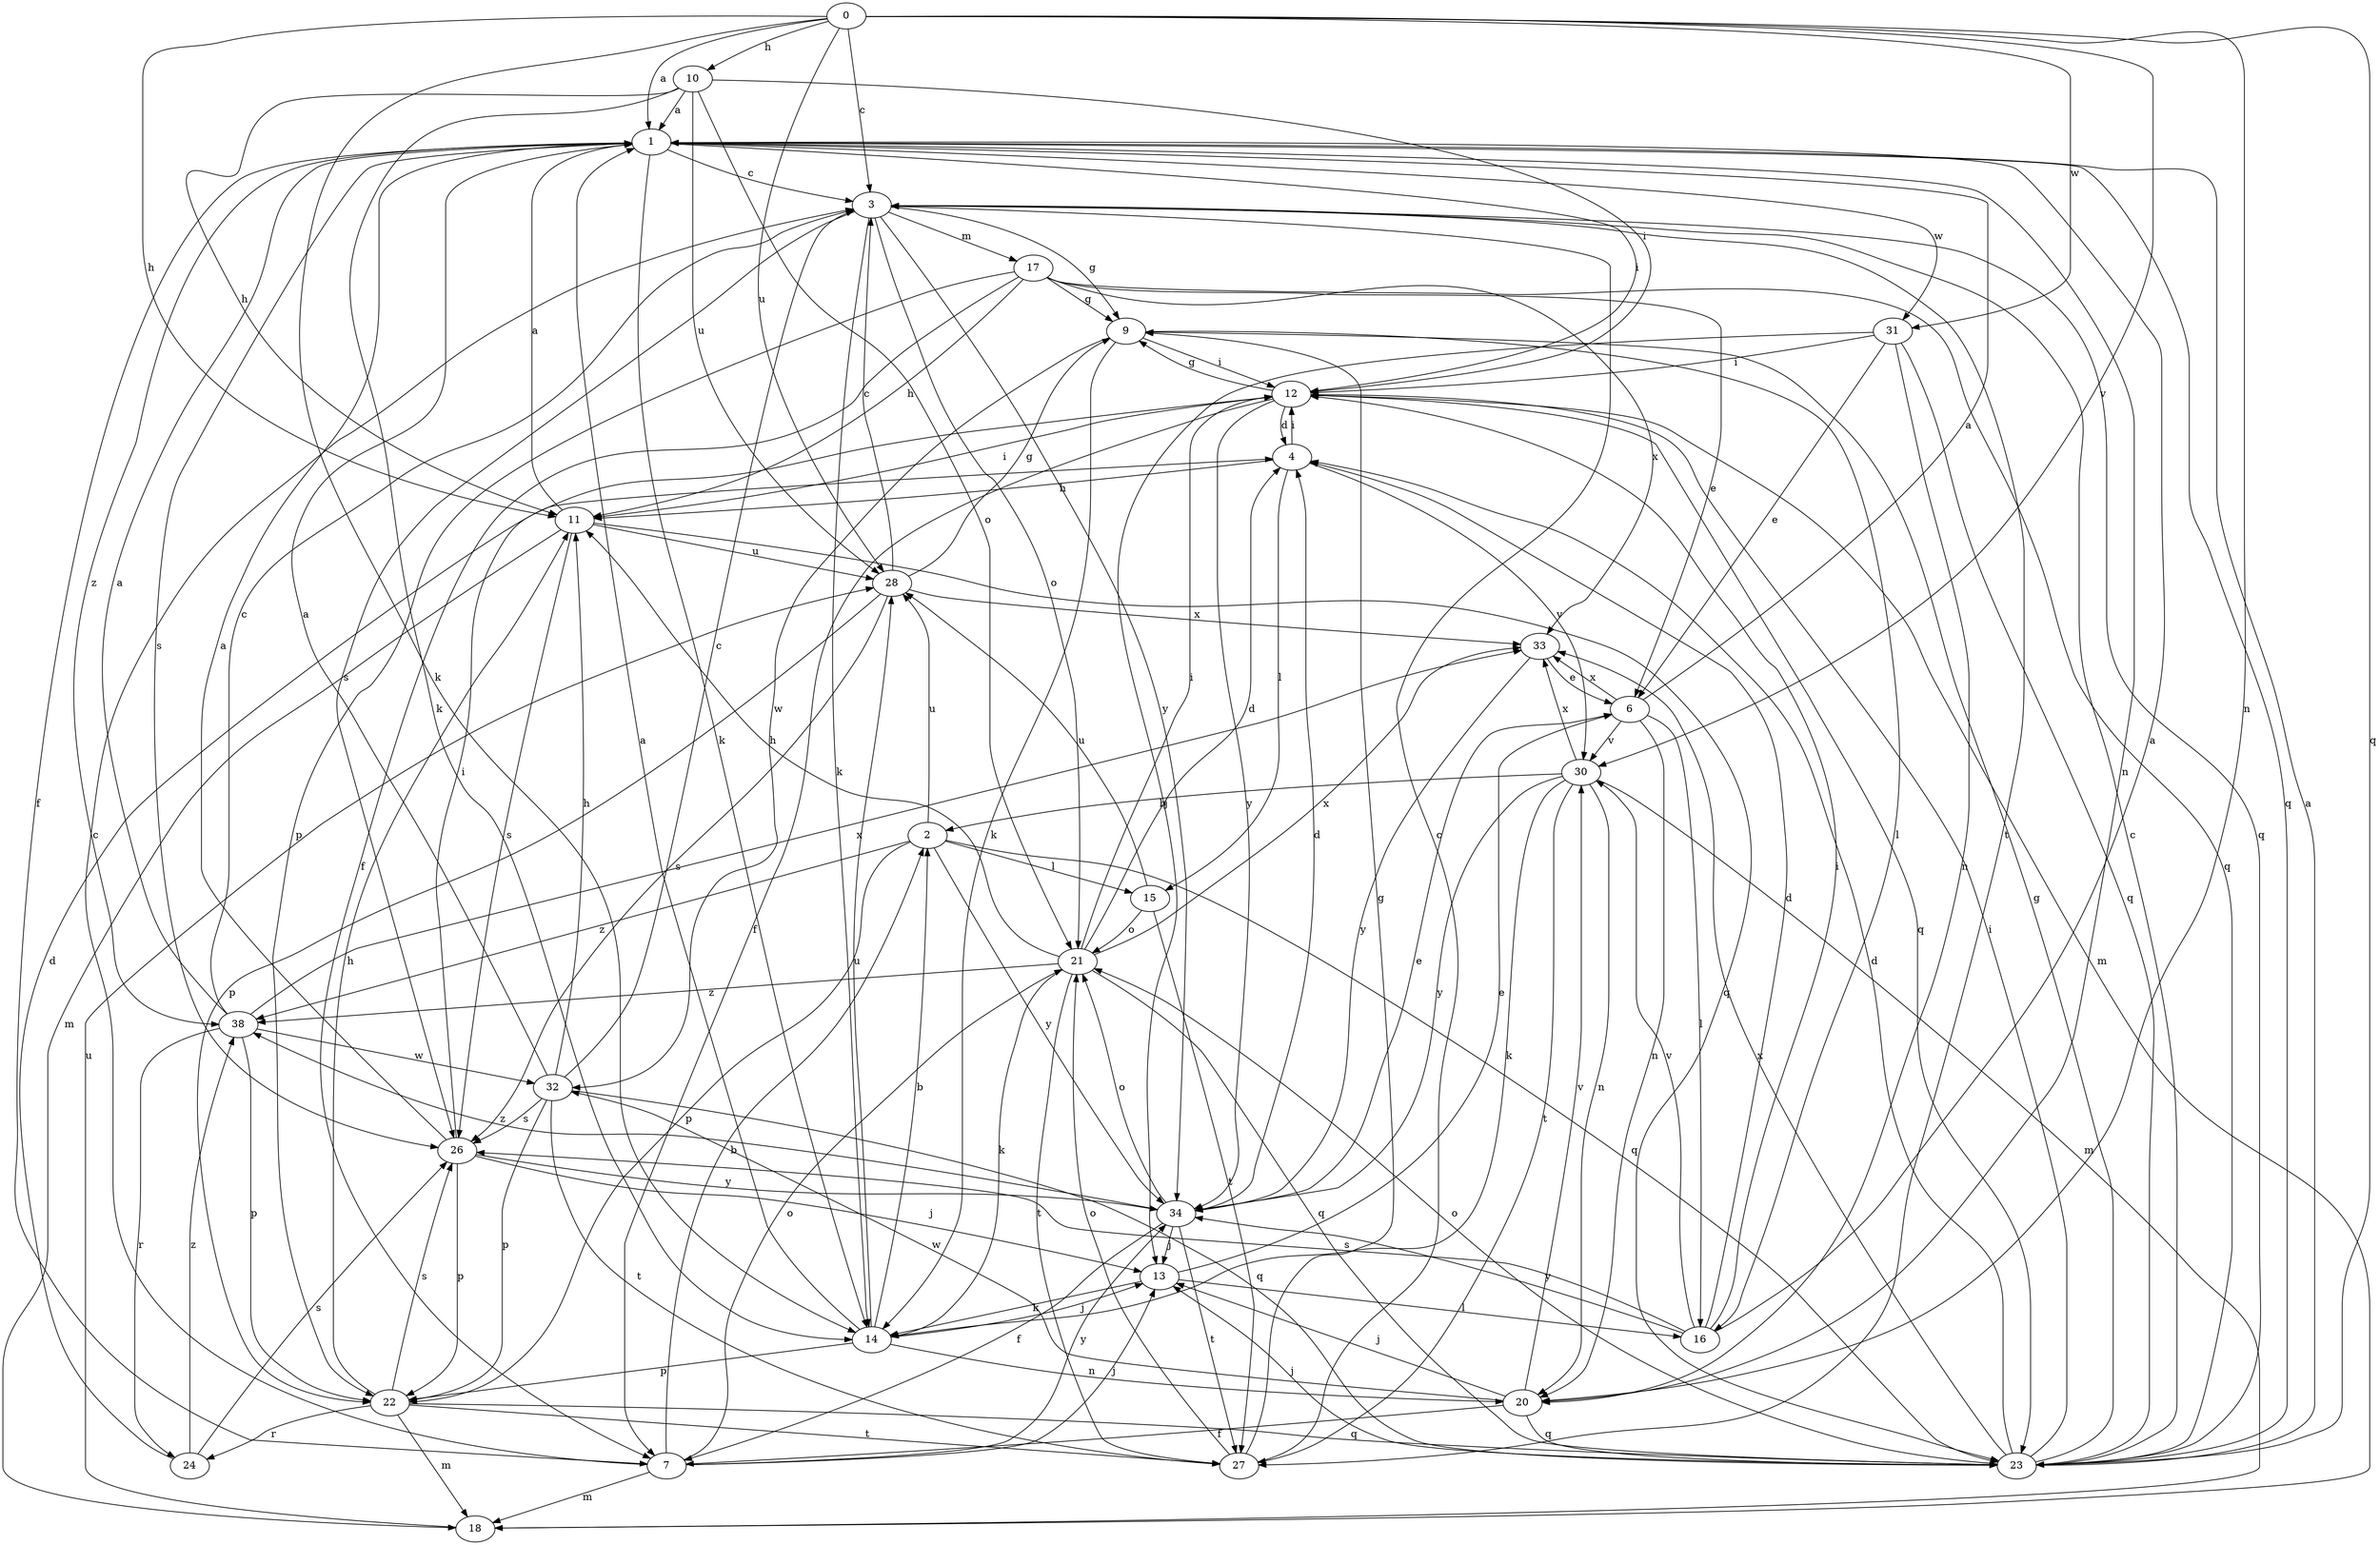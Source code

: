 strict digraph  {
0;
1;
2;
3;
4;
6;
7;
9;
10;
11;
12;
13;
14;
15;
16;
17;
18;
20;
21;
22;
23;
24;
26;
27;
28;
30;
31;
32;
33;
34;
38;
0 -> 1  [label=a];
0 -> 3  [label=c];
0 -> 10  [label=h];
0 -> 11  [label=h];
0 -> 14  [label=k];
0 -> 20  [label=n];
0 -> 23  [label=q];
0 -> 28  [label=u];
0 -> 30  [label=v];
0 -> 31  [label=w];
1 -> 3  [label=c];
1 -> 7  [label=f];
1 -> 12  [label=i];
1 -> 14  [label=k];
1 -> 20  [label=n];
1 -> 23  [label=q];
1 -> 26  [label=s];
1 -> 31  [label=w];
1 -> 38  [label=z];
2 -> 15  [label=l];
2 -> 22  [label=p];
2 -> 23  [label=q];
2 -> 28  [label=u];
2 -> 34  [label=y];
2 -> 38  [label=z];
3 -> 9  [label=g];
3 -> 14  [label=k];
3 -> 17  [label=m];
3 -> 21  [label=o];
3 -> 23  [label=q];
3 -> 26  [label=s];
3 -> 27  [label=t];
3 -> 34  [label=y];
4 -> 11  [label=h];
4 -> 12  [label=i];
4 -> 15  [label=l];
4 -> 30  [label=v];
6 -> 1  [label=a];
6 -> 16  [label=l];
6 -> 20  [label=n];
6 -> 30  [label=v];
6 -> 33  [label=x];
7 -> 2  [label=b];
7 -> 3  [label=c];
7 -> 13  [label=j];
7 -> 18  [label=m];
7 -> 21  [label=o];
7 -> 34  [label=y];
9 -> 12  [label=i];
9 -> 14  [label=k];
9 -> 16  [label=l];
9 -> 32  [label=w];
10 -> 1  [label=a];
10 -> 11  [label=h];
10 -> 12  [label=i];
10 -> 14  [label=k];
10 -> 21  [label=o];
10 -> 28  [label=u];
11 -> 1  [label=a];
11 -> 12  [label=i];
11 -> 18  [label=m];
11 -> 23  [label=q];
11 -> 26  [label=s];
11 -> 28  [label=u];
12 -> 4  [label=d];
12 -> 7  [label=f];
12 -> 9  [label=g];
12 -> 18  [label=m];
12 -> 23  [label=q];
12 -> 34  [label=y];
13 -> 6  [label=e];
13 -> 14  [label=k];
13 -> 16  [label=l];
14 -> 1  [label=a];
14 -> 2  [label=b];
14 -> 13  [label=j];
14 -> 20  [label=n];
14 -> 22  [label=p];
14 -> 28  [label=u];
15 -> 21  [label=o];
15 -> 27  [label=t];
15 -> 28  [label=u];
16 -> 1  [label=a];
16 -> 4  [label=d];
16 -> 12  [label=i];
16 -> 26  [label=s];
16 -> 30  [label=v];
16 -> 34  [label=y];
17 -> 6  [label=e];
17 -> 7  [label=f];
17 -> 9  [label=g];
17 -> 11  [label=h];
17 -> 22  [label=p];
17 -> 23  [label=q];
17 -> 33  [label=x];
18 -> 28  [label=u];
20 -> 7  [label=f];
20 -> 13  [label=j];
20 -> 23  [label=q];
20 -> 30  [label=v];
20 -> 32  [label=w];
21 -> 4  [label=d];
21 -> 11  [label=h];
21 -> 12  [label=i];
21 -> 14  [label=k];
21 -> 23  [label=q];
21 -> 27  [label=t];
21 -> 33  [label=x];
21 -> 38  [label=z];
22 -> 11  [label=h];
22 -> 18  [label=m];
22 -> 23  [label=q];
22 -> 24  [label=r];
22 -> 26  [label=s];
22 -> 27  [label=t];
23 -> 1  [label=a];
23 -> 3  [label=c];
23 -> 4  [label=d];
23 -> 9  [label=g];
23 -> 12  [label=i];
23 -> 13  [label=j];
23 -> 21  [label=o];
23 -> 33  [label=x];
24 -> 4  [label=d];
24 -> 26  [label=s];
24 -> 38  [label=z];
26 -> 1  [label=a];
26 -> 12  [label=i];
26 -> 13  [label=j];
26 -> 22  [label=p];
26 -> 34  [label=y];
27 -> 3  [label=c];
27 -> 9  [label=g];
27 -> 21  [label=o];
28 -> 3  [label=c];
28 -> 9  [label=g];
28 -> 22  [label=p];
28 -> 26  [label=s];
28 -> 33  [label=x];
30 -> 2  [label=b];
30 -> 14  [label=k];
30 -> 18  [label=m];
30 -> 20  [label=n];
30 -> 27  [label=t];
30 -> 33  [label=x];
30 -> 34  [label=y];
31 -> 6  [label=e];
31 -> 12  [label=i];
31 -> 13  [label=j];
31 -> 20  [label=n];
31 -> 23  [label=q];
32 -> 1  [label=a];
32 -> 3  [label=c];
32 -> 11  [label=h];
32 -> 22  [label=p];
32 -> 23  [label=q];
32 -> 26  [label=s];
32 -> 27  [label=t];
33 -> 6  [label=e];
33 -> 34  [label=y];
34 -> 4  [label=d];
34 -> 6  [label=e];
34 -> 7  [label=f];
34 -> 13  [label=j];
34 -> 21  [label=o];
34 -> 27  [label=t];
34 -> 38  [label=z];
38 -> 1  [label=a];
38 -> 3  [label=c];
38 -> 22  [label=p];
38 -> 24  [label=r];
38 -> 32  [label=w];
38 -> 33  [label=x];
}
